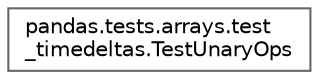 digraph "Graphical Class Hierarchy"
{
 // LATEX_PDF_SIZE
  bgcolor="transparent";
  edge [fontname=Helvetica,fontsize=10,labelfontname=Helvetica,labelfontsize=10];
  node [fontname=Helvetica,fontsize=10,shape=box,height=0.2,width=0.4];
  rankdir="LR";
  Node0 [id="Node000000",label="pandas.tests.arrays.test\l_timedeltas.TestUnaryOps",height=0.2,width=0.4,color="grey40", fillcolor="white", style="filled",URL="$d3/da9/classpandas_1_1tests_1_1arrays_1_1test__timedeltas_1_1TestUnaryOps.html",tooltip=" "];
}
